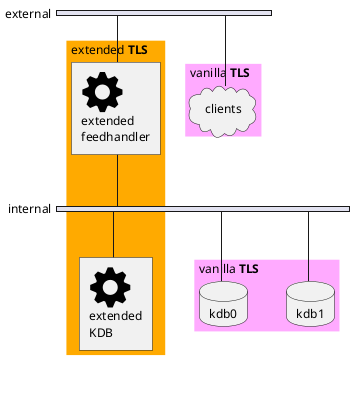 // plantuml.com
@startuml
nwdiag {

  group {
    color = "#FFAA00";
    description = "extended <b>TLS</b>";
    feedhandler_extended;
    kdb_extended;
  }

  group {
    color = "#FFAAFF";
    description = "vanilla <b>TLS</b>";
    clients;
  }
 
 network external {
    clients [shape=cloud];
    feedhandler_extended [description="<&cog*5>\nextended\nfeedhandler"];
 }
 
 network internal {
    feedhandler_extended;
    kdb_extended[description="<&cog*5>\nextended\nKDB"];
    kdb0 [shape=database];
    kdb1 [shape=database];

	  group {
	    color = "#FFAAFF";
	    description = "vanilla <b>TLS</b>"
	    kdb0;
	    kdb1;
	  }
    }
}
@enduml
